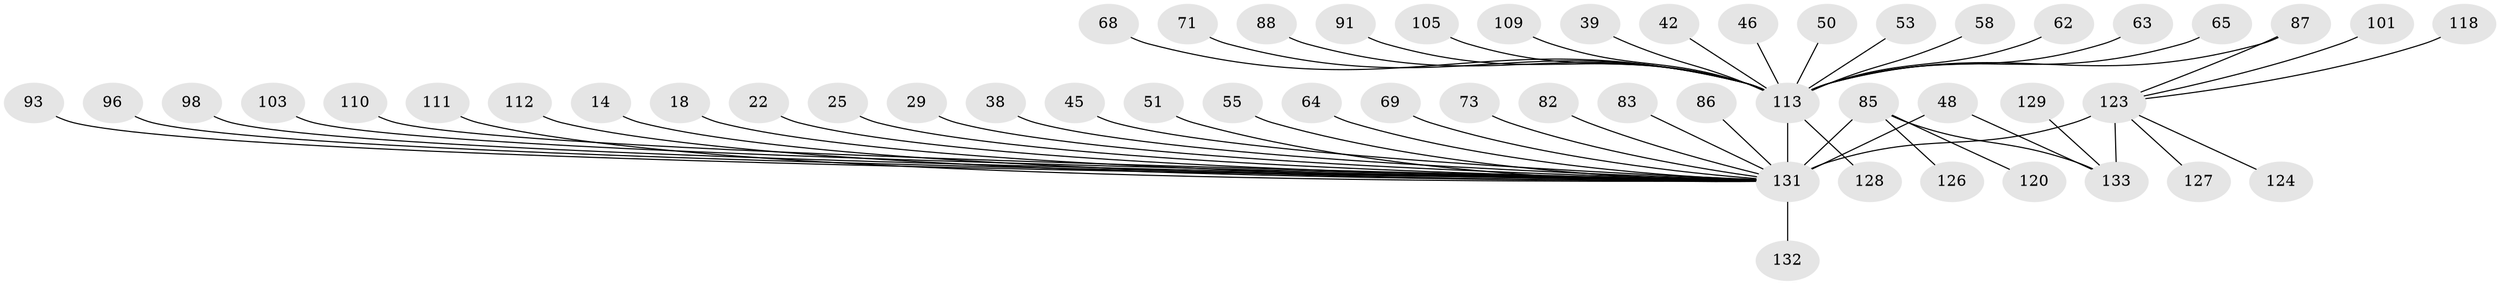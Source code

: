 // original degree distribution, {11: 0.007518796992481203, 20: 0.007518796992481203, 8: 0.015037593984962405, 16: 0.007518796992481203, 3: 0.10526315789473684, 13: 0.007518796992481203, 1: 0.518796992481203, 7: 0.015037593984962405, 4: 0.03759398496240601, 5: 0.03007518796992481, 9: 0.022556390977443608, 2: 0.19548872180451127, 6: 0.03007518796992481}
// Generated by graph-tools (version 1.1) at 2025/51/03/04/25 21:51:32]
// undirected, 53 vertices, 55 edges
graph export_dot {
graph [start="1"]
  node [color=gray90,style=filled];
  14;
  18;
  22;
  25;
  29;
  38;
  39;
  42;
  45;
  46;
  48 [super="+31"];
  50 [super="+28"];
  51;
  53;
  55;
  58 [super="+52"];
  62;
  63;
  64;
  65;
  68;
  69;
  71;
  73;
  82;
  83;
  85 [super="+81+67"];
  86;
  87;
  88;
  91;
  93;
  96 [super="+89"];
  98;
  101;
  103;
  105;
  109;
  110;
  111;
  112;
  113 [super="+104+36+97+99+7+19+37+106+13"];
  118;
  120 [super="+90"];
  123 [super="+119"];
  124;
  126 [super="+116"];
  127;
  128;
  129 [super="+57+125"];
  131 [super="+130+122+121+11"];
  132;
  133 [super="+100+72+79+108"];
  14 -- 131;
  18 -- 131;
  22 -- 131;
  25 -- 131;
  29 -- 131;
  38 -- 131;
  39 -- 113;
  42 -- 113;
  45 -- 131;
  46 -- 113;
  48 -- 131 [weight=3];
  48 -- 133;
  50 -- 113;
  51 -- 131;
  53 -- 113;
  55 -- 131;
  58 -- 113;
  62 -- 113;
  63 -- 113;
  64 -- 131;
  65 -- 113;
  68 -- 113 [weight=2];
  69 -- 131;
  71 -- 113;
  73 -- 131;
  82 -- 131;
  83 -- 131;
  85 -- 131 [weight=5];
  85 -- 133;
  85 -- 120;
  85 -- 126;
  86 -- 131;
  87 -- 123;
  87 -- 113;
  88 -- 113;
  91 -- 113;
  93 -- 131;
  96 -- 131;
  98 -- 131;
  101 -- 123;
  103 -- 131;
  105 -- 113;
  109 -- 113;
  110 -- 131;
  111 -- 131 [weight=2];
  112 -- 131;
  113 -- 131 [weight=18];
  113 -- 128;
  118 -- 123;
  123 -- 131 [weight=8];
  123 -- 133;
  123 -- 124;
  123 -- 127;
  129 -- 133 [weight=2];
  131 -- 132;
}
